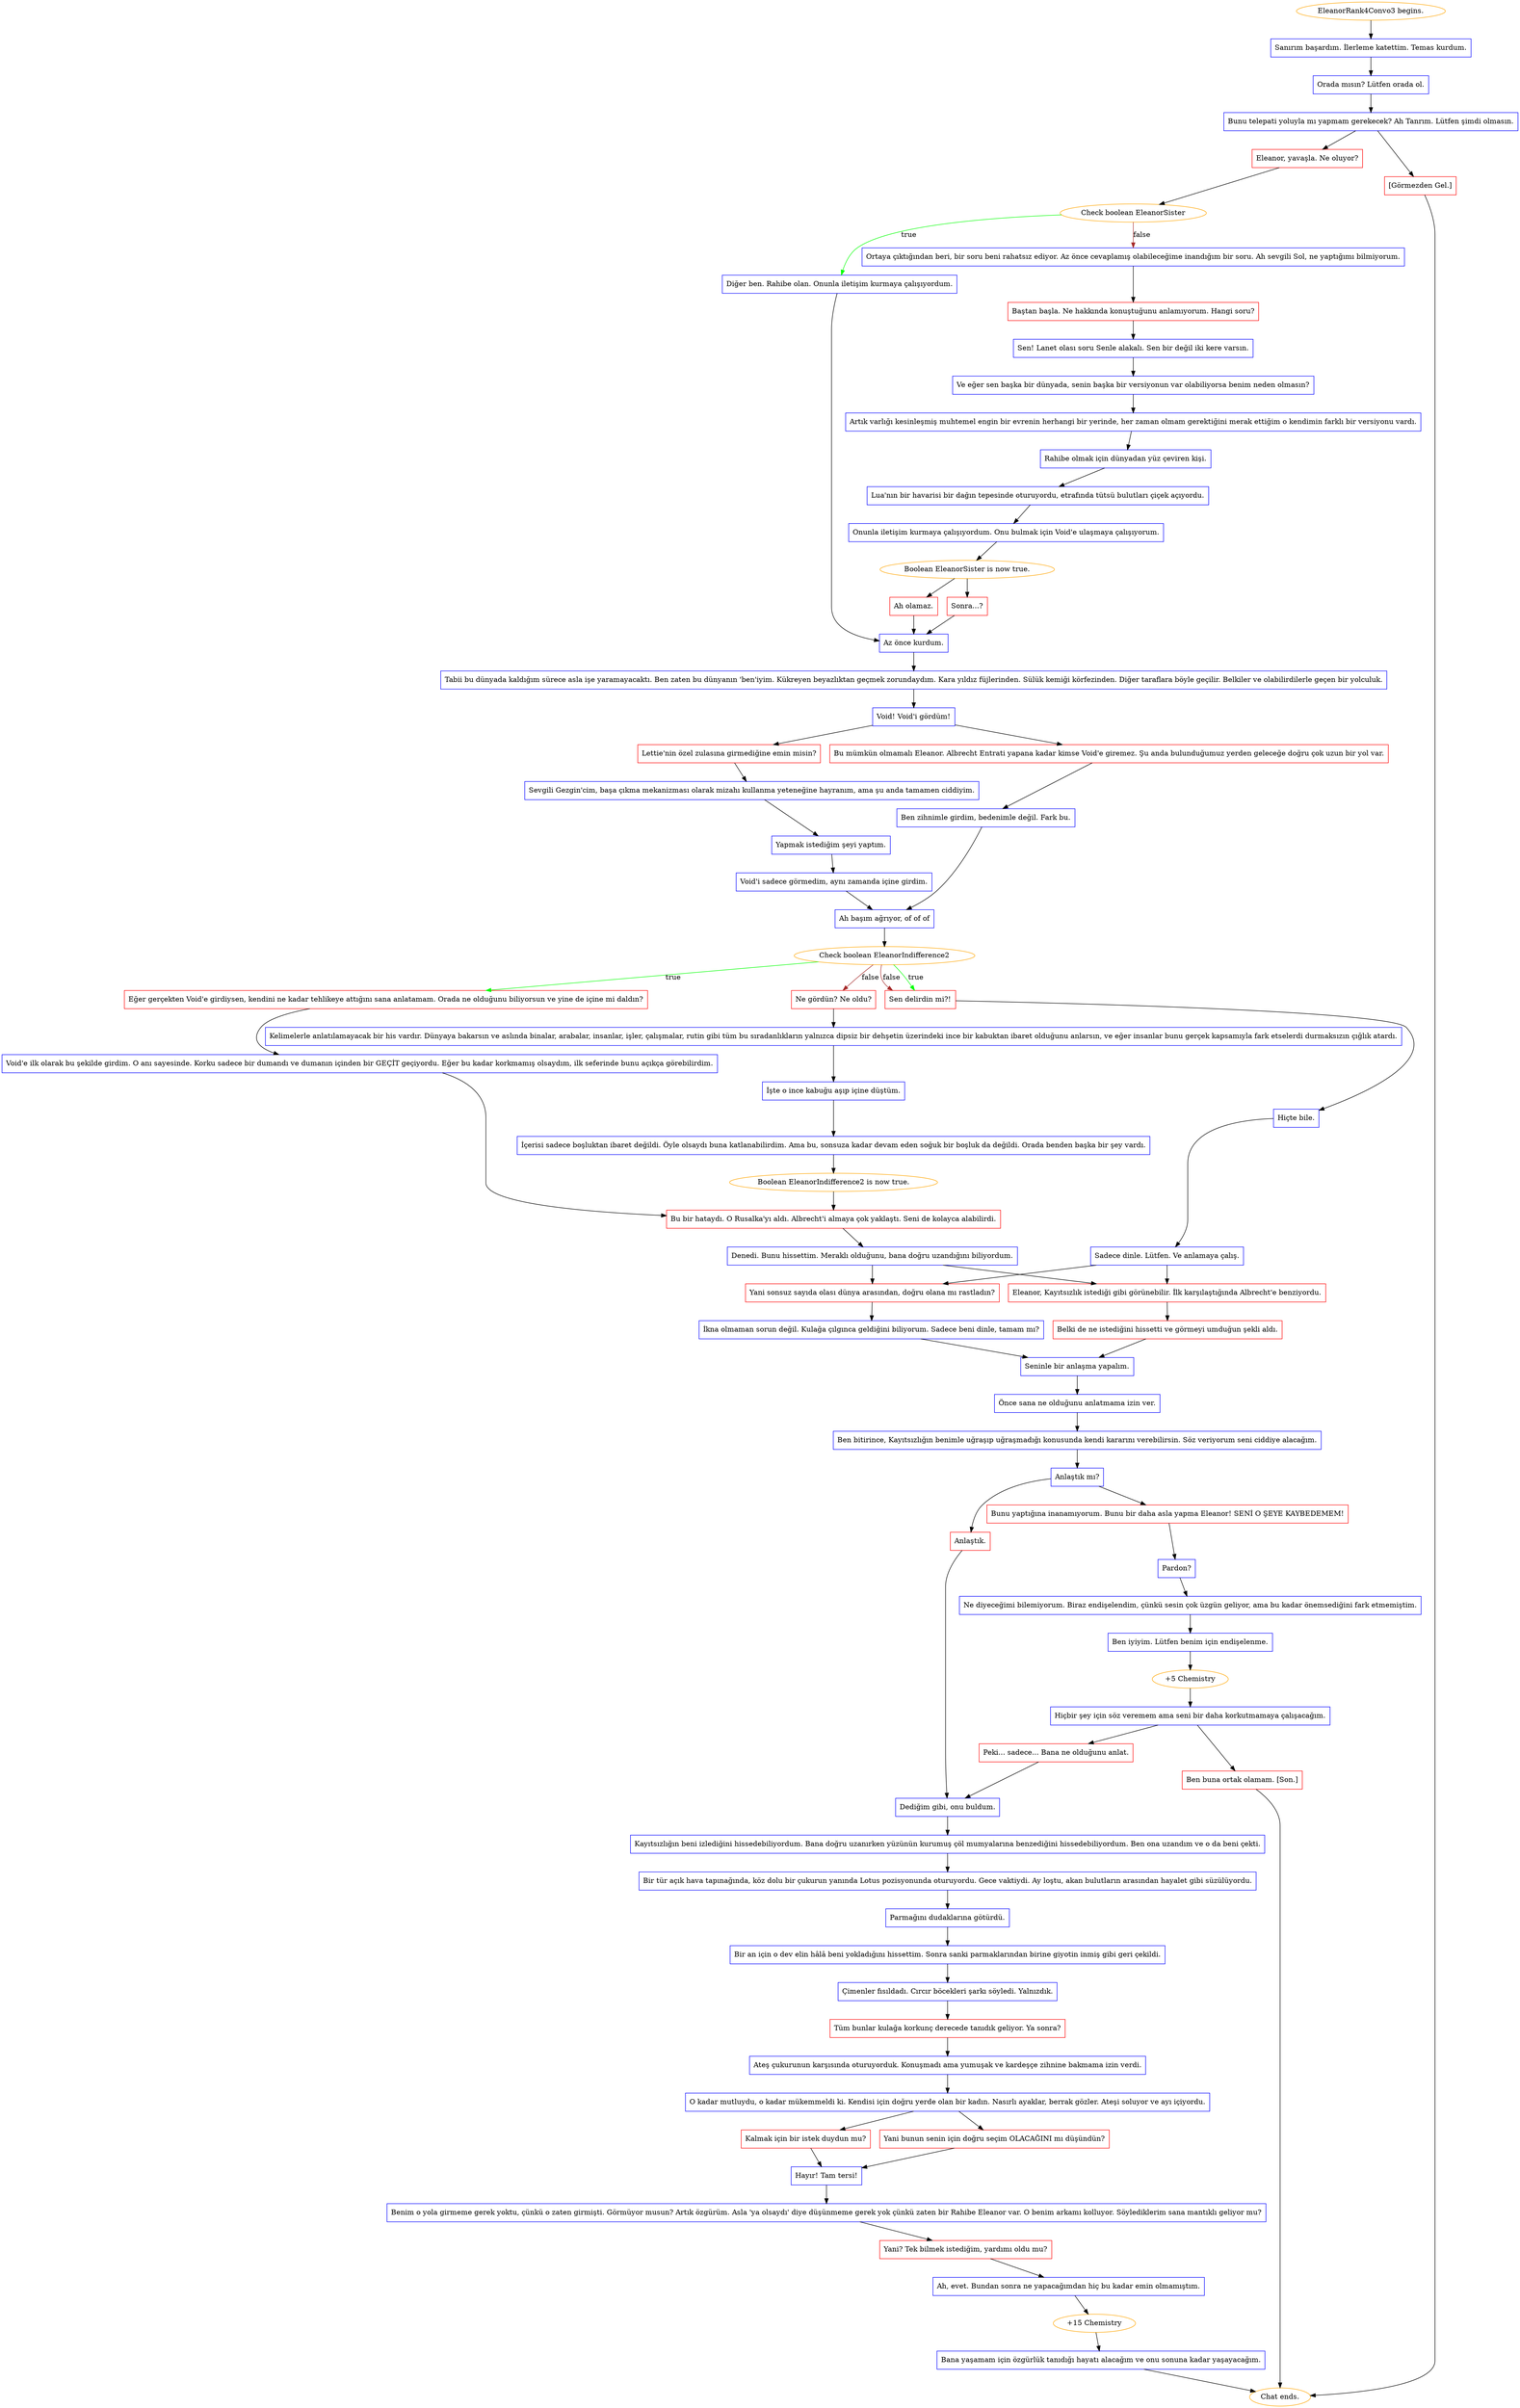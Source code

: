 digraph {
	"EleanorRank4Convo3 begins." [color=orange];
		"EleanorRank4Convo3 begins." -> j1619181091;
	j1619181091 [label="Sanırım başardım. İlerleme katettim. Temas kurdum.",shape=box,color=blue];
		j1619181091 -> j4014953598;
	j4014953598 [label="Orada mısın? Lütfen orada ol.",shape=box,color=blue];
		j4014953598 -> j2073086091;
	j2073086091 [label="Bunu telepati yoluyla mı yapmam gerekecek? Ah Tanrım. Lütfen şimdi olmasın.",shape=box,color=blue];
		j2073086091 -> j1013362165;
		j2073086091 -> j3025194680;
	j1013362165 [label="Eleanor, yavaşla. Ne oluyor?",shape=box,color=red];
		j1013362165 -> j654081298;
	j3025194680 [label="[Görmezden Gel.]",shape=box,color=red];
		j3025194680 -> "Chat ends.";
	j654081298 [label="Check boolean EleanorSister",color=orange];
		j654081298 -> j4203522767 [label=true,color=green];
		j654081298 -> j2796891958 [label=false,color=brown];
	"Chat ends." [color=orange];
	j4203522767 [label="Diğer ben. Rahibe olan. Onunla iletişim kurmaya çalışıyordum.",shape=box,color=blue];
		j4203522767 -> j4024265776;
	j2796891958 [label="Ortaya çıktığından beri, bir soru beni rahatsız ediyor. Az önce cevaplamış olabileceğime inandığım bir soru. Ah sevgili Sol, ne yaptığımı bilmiyorum.",shape=box,color=blue];
		j2796891958 -> j2027396782;
	j4024265776 [label="Az önce kurdum.",shape=box,color=blue];
		j4024265776 -> j1978338490;
	j2027396782 [label="Baştan başla. Ne hakkında konuştuğunu anlamıyorum. Hangi soru?",shape=box,color=red];
		j2027396782 -> j3618732668;
	j1978338490 [label="Tabii bu dünyada kaldığım sürece asla işe yaramayacaktı. Ben zaten bu dünyanın 'ben'iyim. Kükreyen beyazlıktan geçmek zorundaydım. Kara yıldız füjlerinden. Sülük kemiği körfezinden. Diğer taraflara böyle geçilir. Belkiler ve olabilirdilerle geçen bir yolculuk.",shape=box,color=blue];
		j1978338490 -> j48675343;
	j3618732668 [label="Sen! Lanet olası soru Senle alakalı. Sen bir değil iki kere varsın.",shape=box,color=blue];
		j3618732668 -> j3835495995;
	j48675343 [label="Void! Void'i gördüm!",shape=box,color=blue];
		j48675343 -> j1222736694;
		j48675343 -> j4107194655;
	j3835495995 [label="Ve eğer sen başka bir dünyada, senin başka bir versiyonun var olabiliyorsa benim neden olmasın?",shape=box,color=blue];
		j3835495995 -> j2895495533;
	j1222736694 [label="Lettie'nin özel zulasına girmediğine emin misin?",shape=box,color=red];
		j1222736694 -> j1455190308;
	j4107194655 [label="Bu mümkün olmamalı Eleanor. Albrecht Entrati yapana kadar kimse Void'e giremez. Şu anda bulunduğumuz yerden geleceğe doğru çok uzun bir yol var.",shape=box,color=red];
		j4107194655 -> j3257840292;
	j2895495533 [label="Artık varlığı kesinleşmiş muhtemel engin bir evrenin herhangi bir yerinde, her zaman olmam gerektiğini merak ettiğim o kendimin farklı bir versiyonu vardı.",shape=box,color=blue];
		j2895495533 -> j1704984537;
	j1455190308 [label="Sevgili Gezgin'cim, başa çıkma mekanizması olarak mizahı kullanma yeteneğine hayranım, ama şu anda tamamen ciddiyim.",shape=box,color=blue];
		j1455190308 -> j4061996969;
	j3257840292 [label="Ben zihnimle girdim, bedenimle değil. Fark bu.",shape=box,color=blue];
		j3257840292 -> j2788017732;
	j1704984537 [label="Rahibe olmak için dünyadan yüz çeviren kişi.",shape=box,color=blue];
		j1704984537 -> j510438985;
	j4061996969 [label="Yapmak istediğim şeyi yaptım.",shape=box,color=blue];
		j4061996969 -> j3023869165;
	j2788017732 [label="Ah başım ağrıyor, of of of",shape=box,color=blue];
		j2788017732 -> j3014708669;
	j510438985 [label="Lua'nın bir havarisi bir dağın tepesinde oturuyordu, etrafında tütsü bulutları çiçek açıyordu.",shape=box,color=blue];
		j510438985 -> j692227697;
	j3023869165 [label="Void'i sadece görmedim, aynı zamanda içine girdim.",shape=box,color=blue];
		j3023869165 -> j2788017732;
	j3014708669 [label="Check boolean EleanorIndifference2",color=orange];
		j3014708669 -> j2426010438 [label=true,color=green];
		j3014708669 -> j3112215012 [label=true,color=green];
		j3014708669 -> j2628398996 [label=false,color=brown];
		j3014708669 -> j3112215012 [label=false,color=brown];
	j692227697 [label="Onunla iletişim kurmaya çalışıyordum. Onu bulmak için Void'e ulaşmaya çalışıyorum.",shape=box,color=blue];
		j692227697 -> j3212129121;
	j2426010438 [label="Eğer gerçekten Void'e girdiysen, kendini ne kadar tehlikeye attığını sana anlatamam. Orada ne olduğunu biliyorsun ve yine de içine mi daldın?",shape=box,color=red];
		j2426010438 -> j3076603246;
	j3112215012 [label="Sen delirdin mi?!",shape=box,color=red];
		j3112215012 -> j3070055096;
	j2628398996 [label="Ne gördün? Ne oldu?",shape=box,color=red];
		j2628398996 -> j1635151471;
	j3212129121 [label="Boolean EleanorSister is now true.",color=orange];
		j3212129121 -> j2776272224;
		j3212129121 -> j2500475125;
	j3076603246 [label="Void'e ilk olarak bu şekilde girdim. O anı sayesinde. Korku sadece bir dumandı ve dumanın içinden bir GEÇİT geçiyordu. Eğer bu kadar korkmamış olsaydım, ilk seferinde bunu açıkça görebilirdim.",shape=box,color=blue];
		j3076603246 -> j850926294;
	j3070055096 [label="Hiçte bile.",shape=box,color=blue];
		j3070055096 -> j2451466620;
	j1635151471 [label="Kelimelerle anlatılamayacak bir his vardır. Dünyaya bakarsın ve aslında binalar, arabalar, insanlar, işler, çalışmalar, rutin gibi tüm bu sıradanlıkların yalnızca dipsiz bir dehşetin üzerindeki ince bir kabuktan ibaret olduğunu anlarsın, ve eğer insanlar bunu gerçek kapsamıyla fark etselerdi durmaksızın çığlık atardı.",shape=box,color=blue];
		j1635151471 -> j2680493661;
	j2776272224 [label="Ah olamaz.",shape=box,color=red];
		j2776272224 -> j4024265776;
	j2500475125 [label="Sonra...?",shape=box,color=red];
		j2500475125 -> j4024265776;
	j850926294 [label="Bu bir hataydı. O Rusalka'yı aldı. Albrecht'i almaya çok yaklaştı. Seni de kolayca alabilirdi.",shape=box,color=red];
		j850926294 -> j3629444786;
	j2451466620 [label="Sadece dinle. Lütfen. Ve anlamaya çalış.",shape=box,color=blue];
		j2451466620 -> j1789491083;
		j2451466620 -> j2312166875;
	j2680493661 [label="İşte o ince kabuğu aşıp içine düştüm.",shape=box,color=blue];
		j2680493661 -> j3288377672;
	j3629444786 [label="Denedi. Bunu hissettim. Meraklı olduğunu, bana doğru uzandığını biliyordum.",shape=box,color=blue];
		j3629444786 -> j1789491083;
		j3629444786 -> j2312166875;
	j1789491083 [label="Yani sonsuz sayıda olası dünya arasından, doğru olana mı rastladın?",shape=box,color=red];
		j1789491083 -> j2925370330;
	j2312166875 [label="Eleanor, Kayıtsızlık istediği gibi görünebilir. İlk karşılaştığında Albrecht'e benziyordu.",shape=box,color=red];
		j2312166875 -> j3940466328;
	j3288377672 [label="İçerisi sadece boşluktan ibaret değildi. Öyle olsaydı buna katlanabilirdim. Ama bu, sonsuza kadar devam eden soğuk bir boşluk da değildi. Orada benden başka bir şey vardı.",shape=box,color=blue];
		j3288377672 -> j1066733573;
	j2925370330 [label="İkna olmaman sorun değil. Kulağa çılgınca geldiğini biliyorum. Sadece beni dinle, tamam mı?",shape=box,color=blue];
		j2925370330 -> j3694600405;
	j3940466328 [label="Belki de ne istediğini hissetti ve görmeyi umduğun şekli aldı.",shape=box,color=red];
		j3940466328 -> j3694600405;
	j1066733573 [label="Boolean EleanorIndifference2 is now true.",color=orange];
		j1066733573 -> j850926294;
	j3694600405 [label="Seninle bir anlaşma yapalım.",shape=box,color=blue];
		j3694600405 -> j901364830;
	j901364830 [label="Önce sana ne olduğunu anlatmama izin ver.",shape=box,color=blue];
		j901364830 -> j443002089;
	j443002089 [label="Ben bitirince, Kayıtsızlığın benimle uğraşıp uğraşmadığı konusunda kendi kararını verebilirsin. Söz veriyorum seni ciddiye alacağım.",shape=box,color=blue];
		j443002089 -> j914088929;
	j914088929 [label="Anlaştık mı?",shape=box,color=blue];
		j914088929 -> j390313641;
		j914088929 -> j4193387417;
	j390313641 [label="Anlaştık.",shape=box,color=red];
		j390313641 -> j1124699894;
	j4193387417 [label="Bunu yaptığına inanamıyorum. Bunu bir daha asla yapma Eleanor! SENİ O ŞEYE KAYBEDEMEM!",shape=box,color=red];
		j4193387417 -> j1714809053;
	j1124699894 [label="Dediğim gibi, onu buldum.",shape=box,color=blue];
		j1124699894 -> j1968931318;
	j1714809053 [label="Pardon?",shape=box,color=blue];
		j1714809053 -> j2021943309;
	j1968931318 [label="Kayıtsızlığın beni izlediğini hissedebiliyordum. Bana doğru uzanırken yüzünün kurumuş çöl mumyalarına benzediğini hissedebiliyordum. Ben ona uzandım ve o da beni çekti.",shape=box,color=blue];
		j1968931318 -> j2996439095;
	j2021943309 [label="Ne diyeceğimi bilemiyorum. Biraz endişelendim, çünkü sesin çok üzgün geliyor, ama bu kadar önemsediğini fark etmemiştim.",shape=box,color=blue];
		j2021943309 -> j4047281852;
	j2996439095 [label="Bir tür açık hava tapınağında, köz dolu bir çukurun yanında Lotus pozisyonunda oturuyordu. Gece vaktiydi. Ay loştu, akan bulutların arasından hayalet gibi süzülüyordu.",shape=box,color=blue];
		j2996439095 -> j3887976462;
	j4047281852 [label="Ben iyiyim. Lütfen benim için endişelenme.",shape=box,color=blue];
		j4047281852 -> j3246164168;
	j3887976462 [label="Parmağını dudaklarına götürdü.",shape=box,color=blue];
		j3887976462 -> j3230389675;
	j3246164168 [label="+5 Chemistry",color=orange];
		j3246164168 -> j2763164433;
	j3230389675 [label="Bir an için o dev elin hâlâ beni yokladığını hissettim. Sonra sanki parmaklarından birine giyotin inmiş gibi geri çekildi.",shape=box,color=blue];
		j3230389675 -> j1435110648;
	j2763164433 [label="Hiçbir şey için söz veremem ama seni bir daha korkutmamaya çalışacağım.",shape=box,color=blue];
		j2763164433 -> j2890505451;
		j2763164433 -> j2659620624;
	j1435110648 [label="Çimenler fısıldadı. Cırcır böcekleri şarkı söyledi. Yalnızdık.",shape=box,color=blue];
		j1435110648 -> j888108221;
	j2890505451 [label="Peki... sadece... Bana ne olduğunu anlat.",shape=box,color=red];
		j2890505451 -> j1124699894;
	j2659620624 [label="Ben buna ortak olamam. [Son.]",shape=box,color=red];
		j2659620624 -> "Chat ends.";
	j888108221 [label="Tüm bunlar kulağa korkunç derecede tanıdık geliyor. Ya sonra?",shape=box,color=red];
		j888108221 -> j3618732842;
	j3618732842 [label="Ateş çukurunun karşısında oturuyorduk. Konuşmadı ama yumuşak ve kardeşçe zihnine bakmama izin verdi.",shape=box,color=blue];
		j3618732842 -> j1979347631;
	j1979347631 [label="O kadar mutluydu, o kadar mükemmeldi ki. Kendisi için doğru yerde olan bir kadın. Nasırlı ayaklar, berrak gözler. Ateşi soluyor ve ayı içiyordu.",shape=box,color=blue];
		j1979347631 -> j4046533933;
		j1979347631 -> j616275279;
	j4046533933 [label="Yani bunun senin için doğru seçim OLACAĞINI mı düşündün?",shape=box,color=red];
		j4046533933 -> j4264304764;
	j616275279 [label="Kalmak için bir istek duydun mu?",shape=box,color=red];
		j616275279 -> j4264304764;
	j4264304764 [label="Hayır! Tam tersi!",shape=box,color=blue];
		j4264304764 -> j2560577725;
	j2560577725 [label="Benim o yola girmeme gerek yoktu, çünkü o zaten girmişti. Görmüyor musun? Artık özgürüm. Asla 'ya olsaydı' diye düşünmeme gerek yok çünkü zaten bir Rahibe Eleanor var. O benim arkamı kolluyor. Söylediklerim sana mantıklı geliyor mu?",shape=box,color=blue];
		j2560577725 -> j2158199080;
	j2158199080 [label="Yani? Tek bilmek istediğim, yardımı oldu mu?",shape=box,color=red];
		j2158199080 -> j3671897726;
	j3671897726 [label="Ah, evet. Bundan sonra ne yapacağımdan hiç bu kadar emin olmamıştım.",shape=box,color=blue];
		j3671897726 -> j3456639982;
	j3456639982 [label="+15 Chemistry",color=orange];
		j3456639982 -> j4244949989;
	j4244949989 [label="Bana yaşamam için özgürlük tanıdığı hayatı alacağım ve onu sonuna kadar yaşayacağım.",shape=box,color=blue];
		j4244949989 -> "Chat ends.";
}